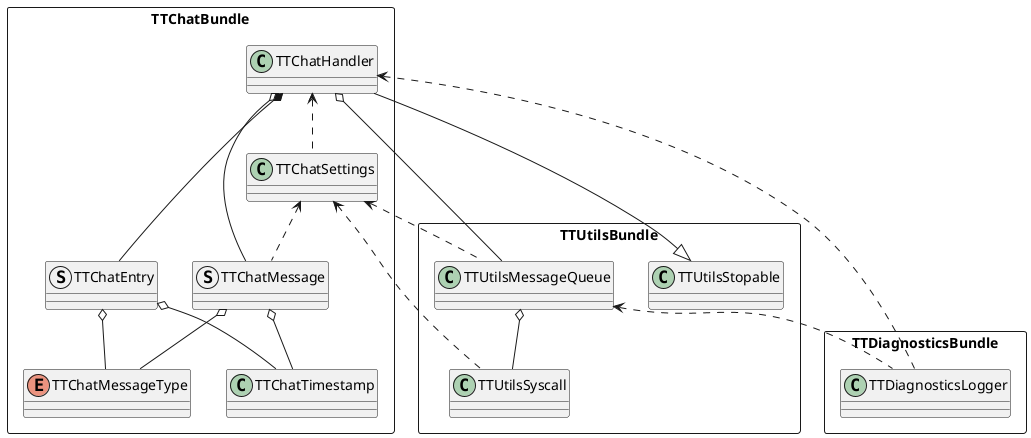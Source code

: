 @startuml

package TTChatBundle <<Rectangle>> {
  class TTChatHandler
  struct TTChatEntry
  struct TTChatMessage
  class TTChatSettings
  enum TTChatMessageType
  class TTChatTimestamp
}

package TTDiagnosticsBundle <<Rectangle>> {
  class TTDiagnosticsLogger
}

package TTUtilsBundle <<Rectangle>> {
  class TTUtilsSyscall
  class TTUtilsMessageQueue
  class TTUtilsStopable
}

TTChatHandler --|> TTUtilsStopable
TTChatHandler o-- TTChatMessage
TTChatHandler o-- TTUtilsMessageQueue
TTChatHandler *-- TTChatEntry
TTChatHandler <.. TTDiagnosticsLogger
TTChatHandler <.. TTChatSettings
TTChatSettings <.. TTUtilsSyscall
TTChatSettings <.. TTUtilsMessageQueue
TTChatSettings <.. TTChatMessage
TTChatMessage o-- TTChatMessageType
TTChatMessage o-- TTChatTimestamp
TTUtilsMessageQueue o-- TTUtilsSyscall
TTUtilsMessageQueue <.. TTDiagnosticsLogger
TTChatEntry o-- TTChatMessageType
TTChatEntry o-- TTChatTimestamp

@enduml

